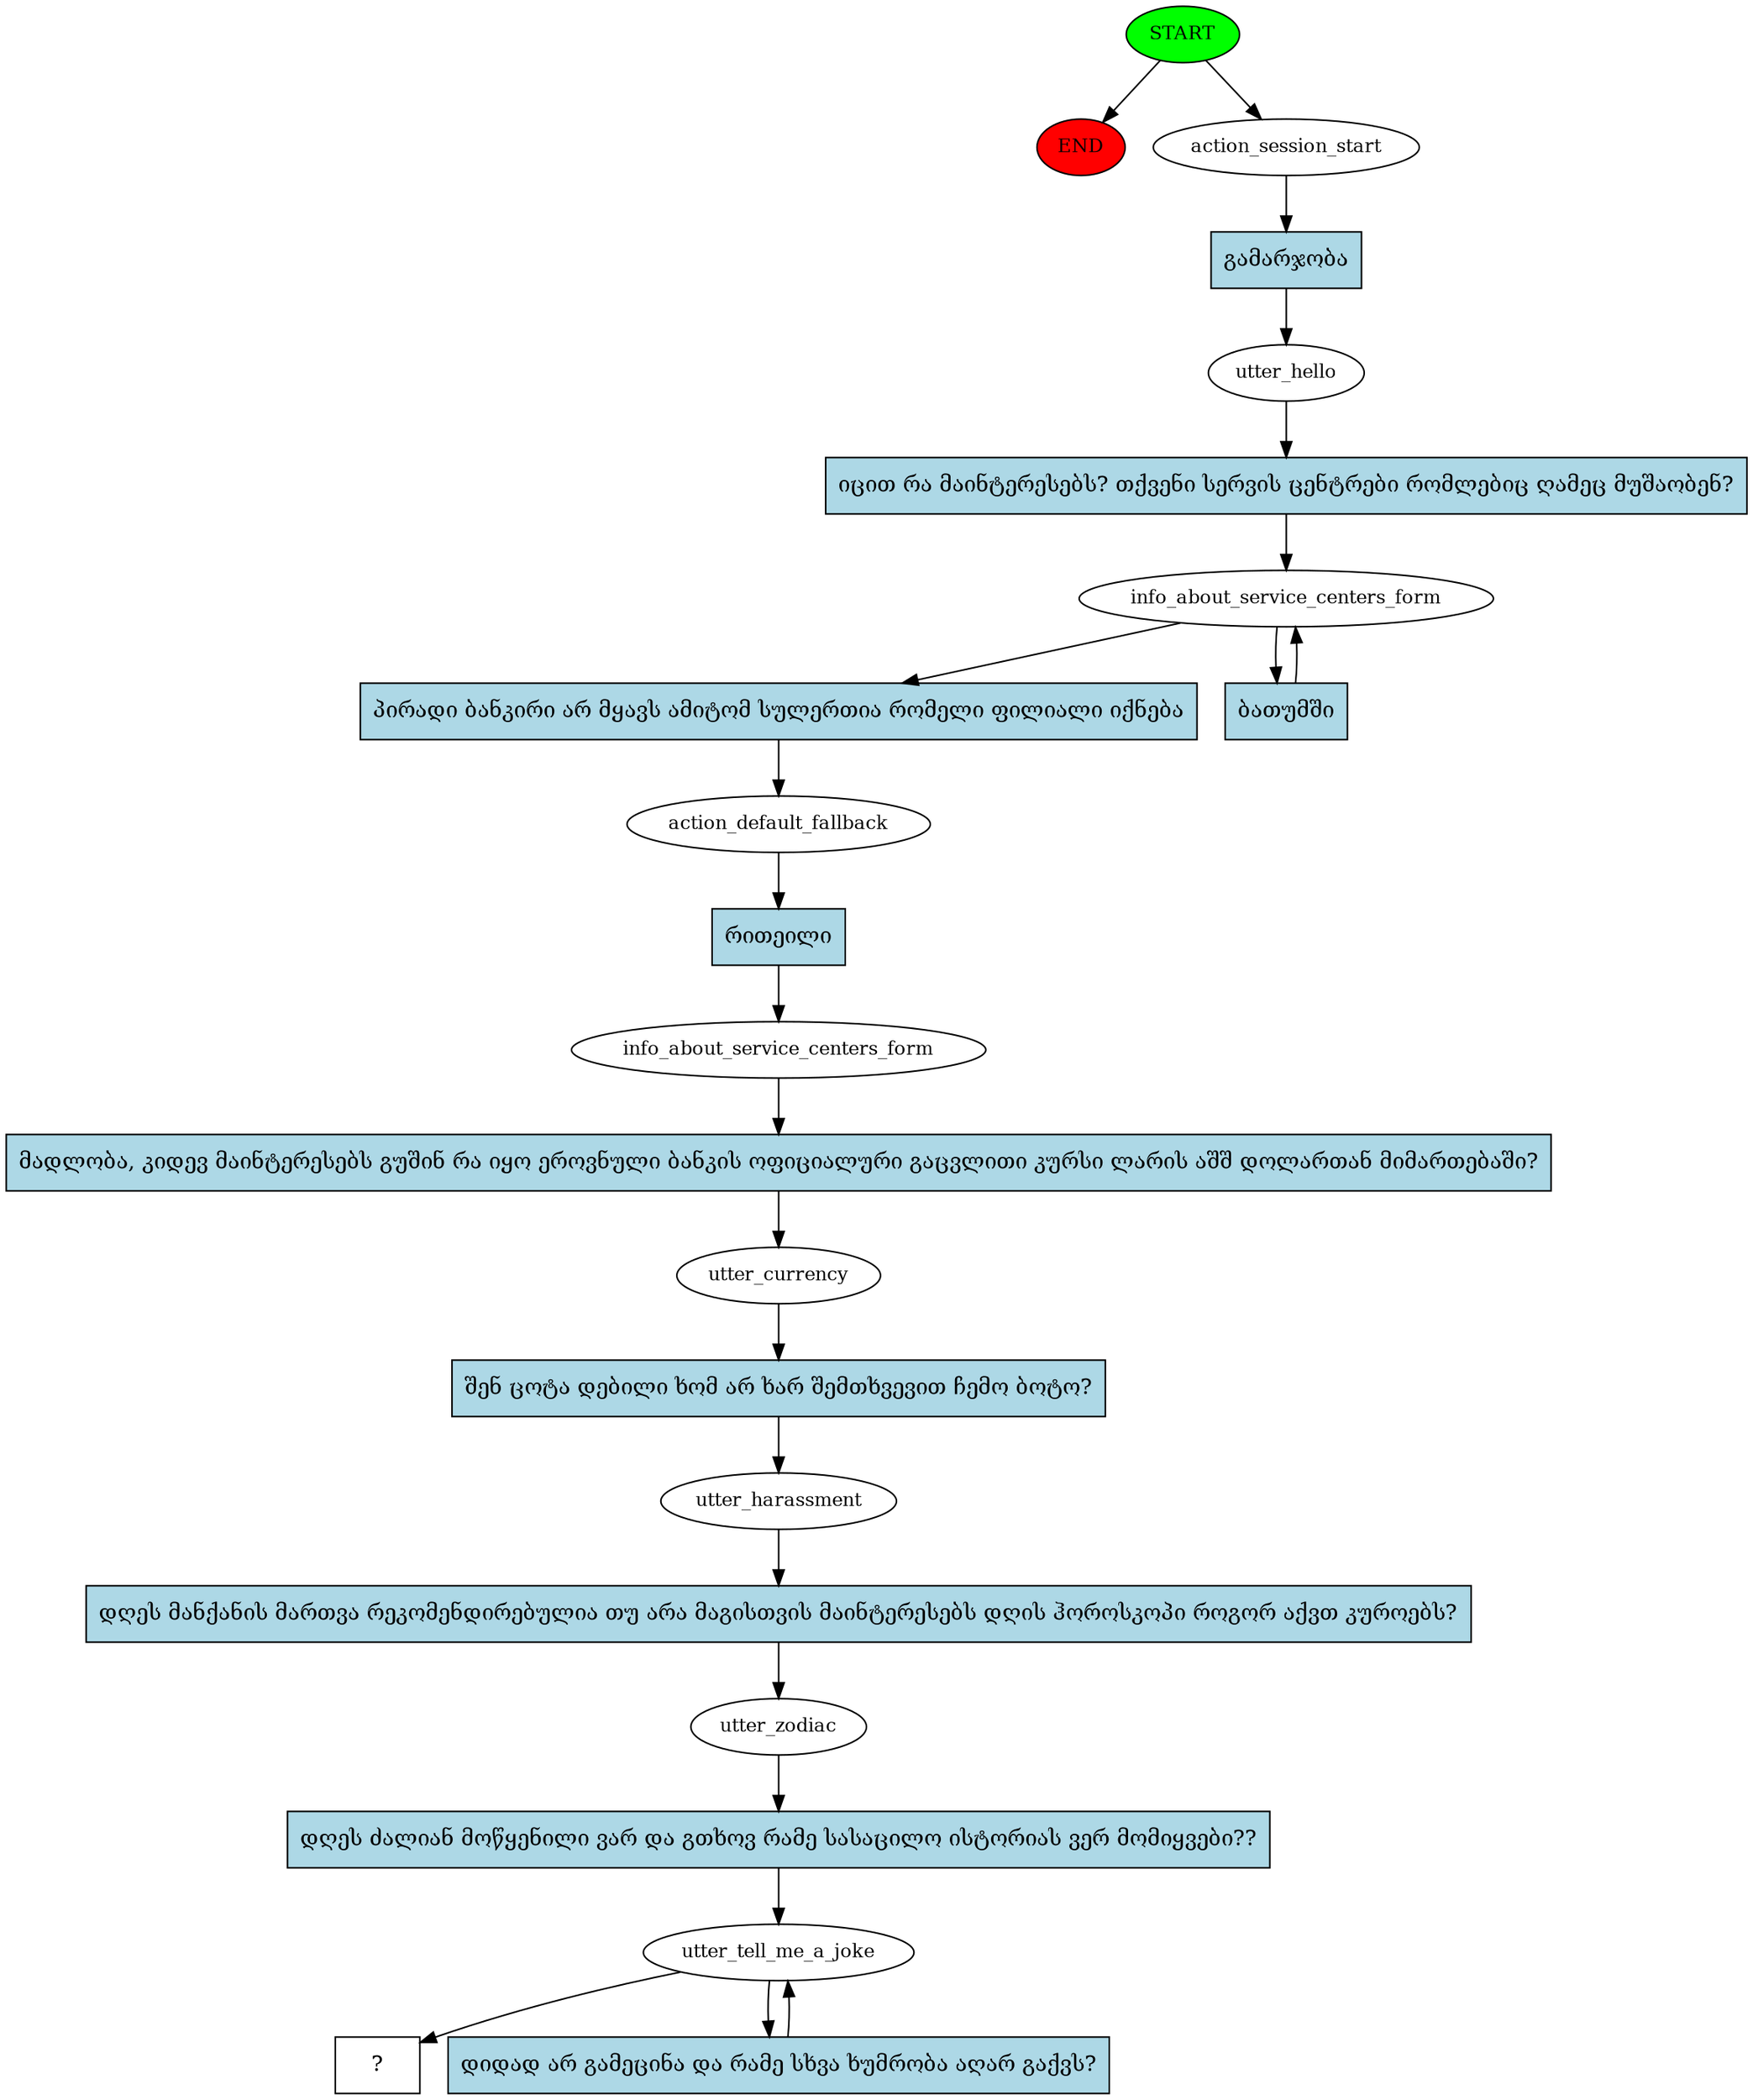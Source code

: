 digraph  {
0 [class="start active", fillcolor=green, fontsize=12, label=START, style=filled];
"-1" [class=end, fillcolor=red, fontsize=12, label=END, style=filled];
1 [class=active, fontsize=12, label=action_session_start];
2 [class=active, fontsize=12, label=utter_hello];
3 [class=active, fontsize=12, label=info_about_service_centers_form];
5 [class=active, fontsize=12, label=action_default_fallback];
6 [class=active, fontsize=12, label=info_about_service_centers_form];
7 [class=active, fontsize=12, label=utter_currency];
8 [class=active, fontsize=12, label=utter_harassment];
9 [class=active, fontsize=12, label=utter_zodiac];
10 [class=active, fontsize=12, label=utter_tell_me_a_joke];
12 [class="intent dashed active", label="  ?  ", shape=rect];
13 [class="intent active", fillcolor=lightblue, label="გამარჯობა", shape=rect, style=filled];
14 [class="intent active", fillcolor=lightblue, label="იცით რა მაინტერესებს? თქვენი სერვის ცენტრები რომლებიც ღამეც მუშაობენ?", shape=rect, style=filled];
15 [class="intent active", fillcolor=lightblue, label="პირადი ბანკირი არ მყავს ამიტომ სულერთია რომელი ფილიალი იქნება", shape=rect, style=filled];
16 [class="intent active", fillcolor=lightblue, label="ბათუმში", shape=rect, style=filled];
17 [class="intent active", fillcolor=lightblue, label="რითეილი", shape=rect, style=filled];
18 [class="intent active", fillcolor=lightblue, label="მადლობა, კიდევ მაინტერესებს გუშინ რა იყო ეროვნული ბანკის ოფიციალური გაცვლითი კურსი ლარის აშშ დოლართან მიმართებაში?", shape=rect, style=filled];
19 [class="intent active", fillcolor=lightblue, label="შენ ცოტა დებილი ხომ არ ხარ შემთხვევით ჩემო ბოტო?", shape=rect, style=filled];
20 [class="intent active", fillcolor=lightblue, label="დღეს მანქანის მართვა რეკომენდირებულია თუ არა მაგისთვის მაინტერესებს დღის ჰოროსკოპი როგორ აქვთ კუროებს?", shape=rect, style=filled];
21 [class="intent active", fillcolor=lightblue, label="დღეს ძალიან მოწყენილი ვარ და გთხოვ რამე სასაცილო ისტორიას ვერ მომიყვები??", shape=rect, style=filled];
22 [class="intent active", fillcolor=lightblue, label="დიდად არ გამეცინა და რამე სხვა ხუმრობა აღარ გაქვს?", shape=rect, style=filled];
0 -> "-1"  [class="", key=NONE, label=""];
0 -> 1  [class=active, key=NONE, label=""];
1 -> 13  [class=active, key=0];
2 -> 14  [class=active, key=0];
3 -> 15  [class=active, key=0];
3 -> 16  [class=active, key=0];
5 -> 17  [class=active, key=0];
6 -> 18  [class=active, key=0];
7 -> 19  [class=active, key=0];
8 -> 20  [class=active, key=0];
9 -> 21  [class=active, key=0];
10 -> 12  [class=active, key=NONE, label=""];
10 -> 22  [class=active, key=0];
13 -> 2  [class=active, key=0];
14 -> 3  [class=active, key=0];
15 -> 5  [class=active, key=0];
16 -> 3  [class=active, key=0];
17 -> 6  [class=active, key=0];
18 -> 7  [class=active, key=0];
19 -> 8  [class=active, key=0];
20 -> 9  [class=active, key=0];
21 -> 10  [class=active, key=0];
22 -> 10  [class=active, key=0];
}
